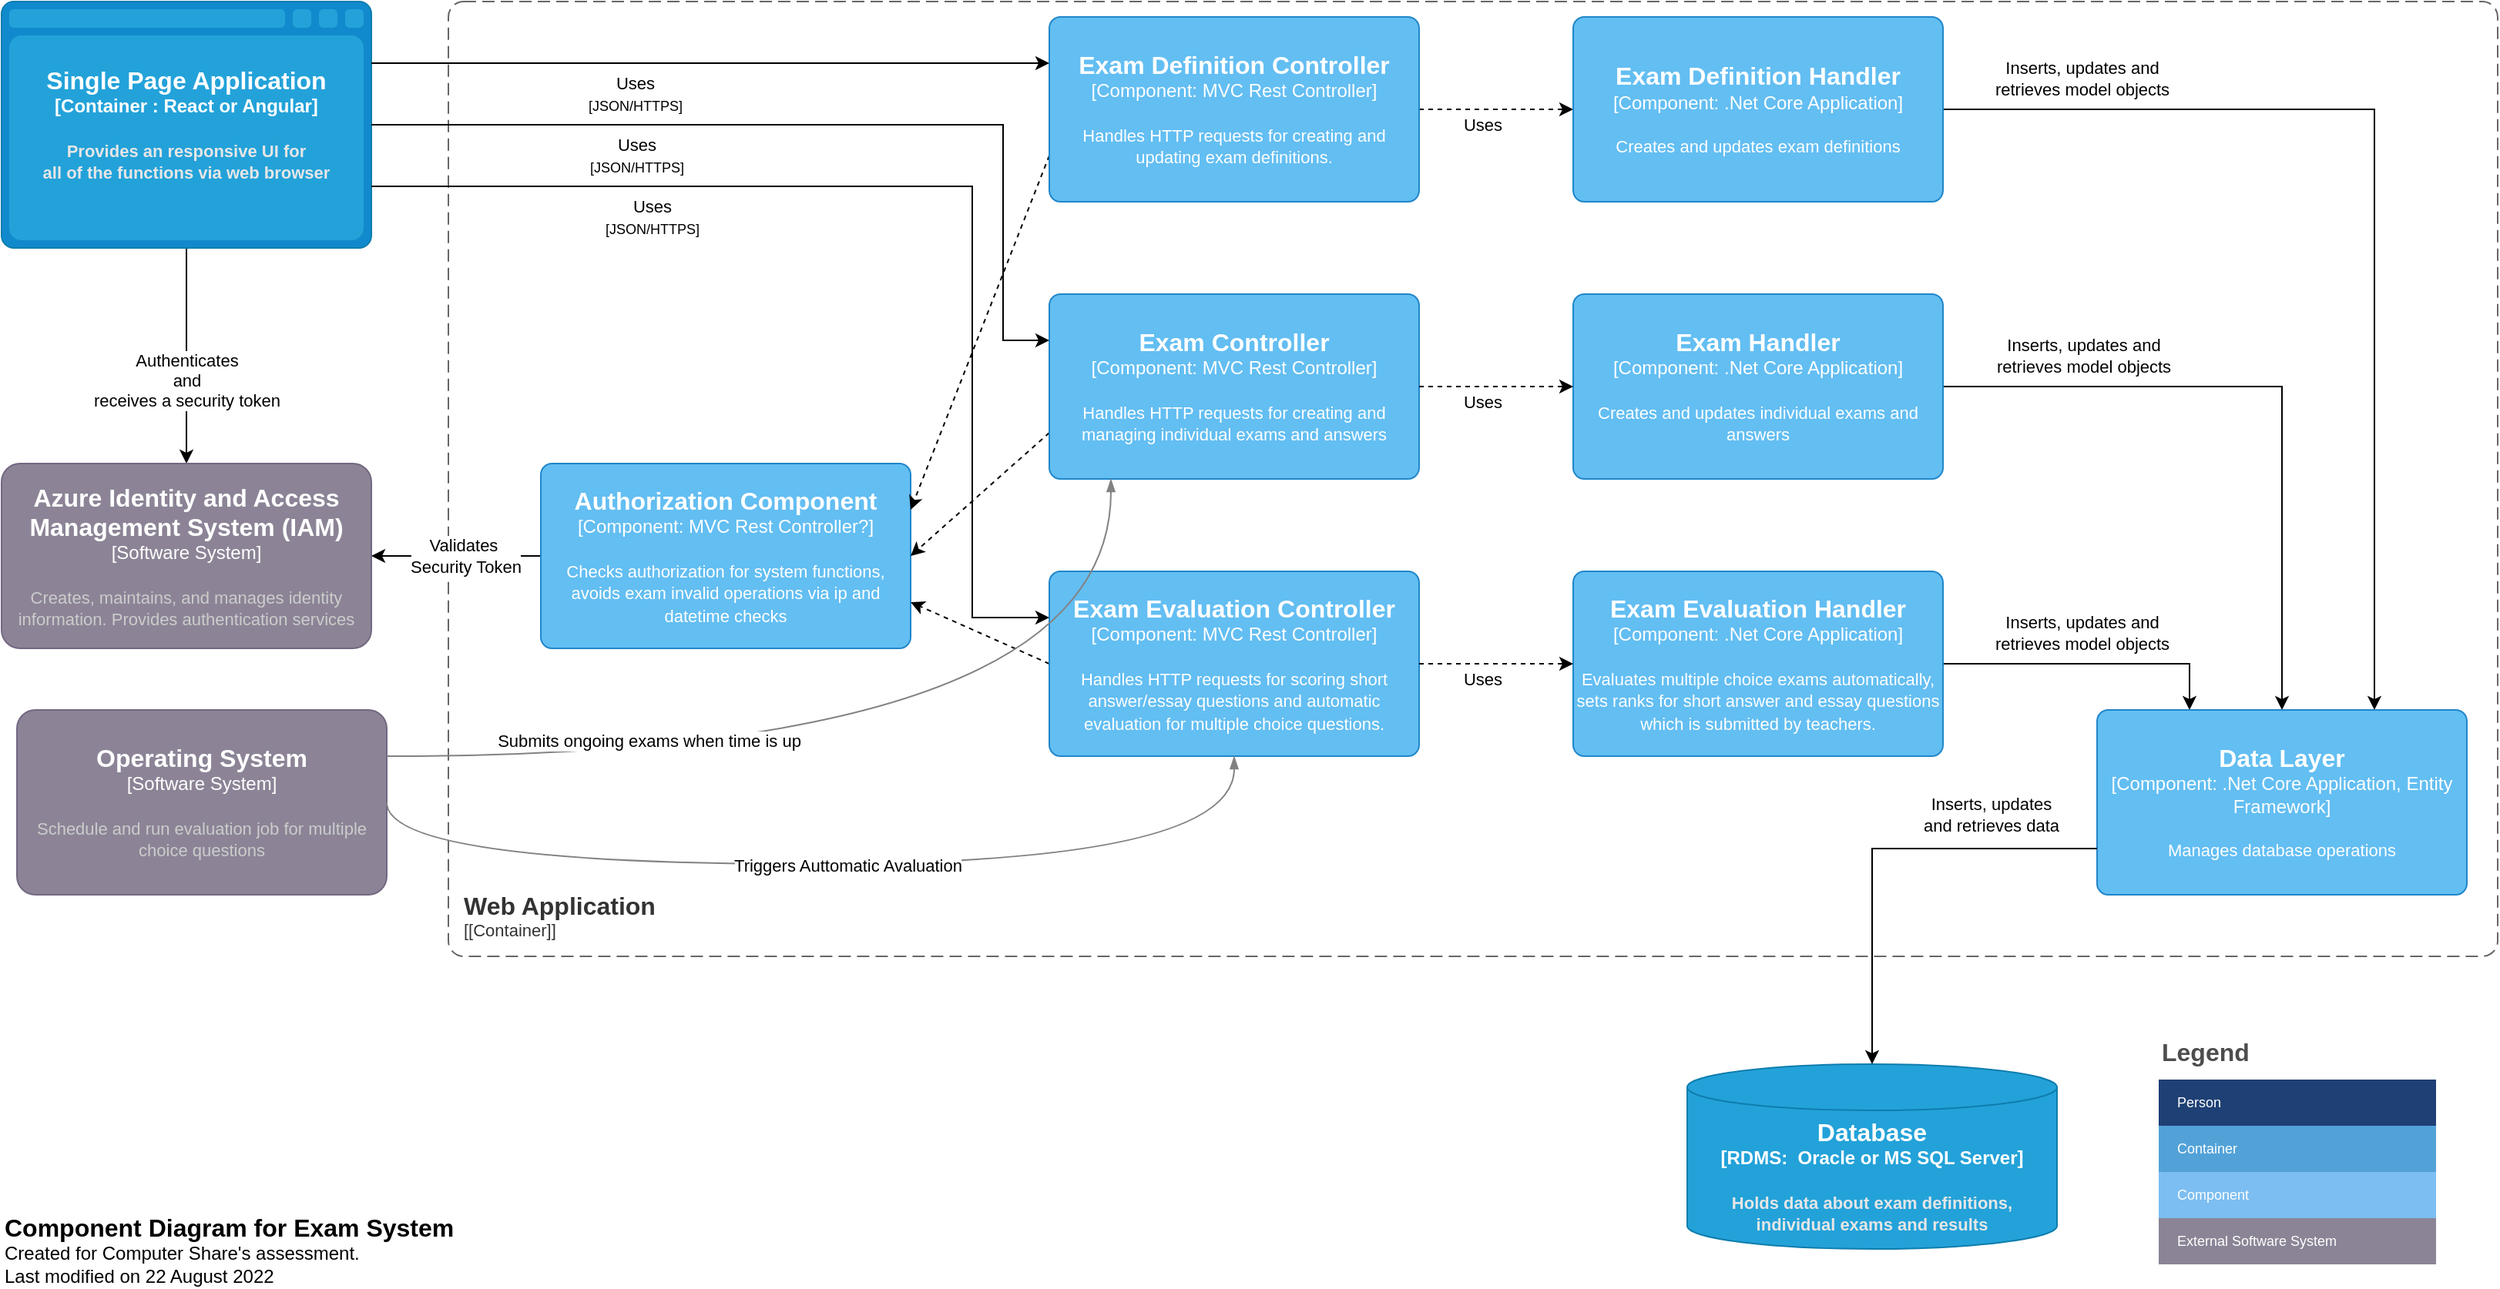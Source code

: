 <mxfile version="20.2.5" type="github">
  <diagram id="UyRPuzSYpdRJmJERUzkm" name="Page-1">
    <mxGraphModel dx="2500" dy="908" grid="1" gridSize="10" guides="1" tooltips="1" connect="1" arrows="1" fold="1" page="1" pageScale="1" pageWidth="827" pageHeight="1169" math="0" shadow="0">
      <root>
        <mxCell id="0" />
        <mxCell id="1" parent="0" />
        <object placeholders="1" c4Name="Web Application" c4Type="ContainerScopeBoundary" c4Application="[Container]" label="&lt;font style=&quot;font-size: 16px&quot;&gt;&lt;b&gt;&lt;div style=&quot;text-align: left&quot;&gt;%c4Name%&lt;/div&gt;&lt;/b&gt;&lt;/font&gt;&lt;div style=&quot;text-align: left&quot;&gt;[%c4Application%]&lt;/div&gt;" id="N0HlpnEwI89hhfbZXmFX-31">
          <mxCell style="rounded=1;fontSize=11;whiteSpace=wrap;html=1;dashed=1;arcSize=20;fillColor=none;strokeColor=#666666;fontColor=#333333;labelBackgroundColor=none;align=left;verticalAlign=bottom;labelBorderColor=none;spacingTop=0;spacing=10;dashPattern=8 4;metaEdit=1;rotatable=0;perimeter=rectanglePerimeter;noLabel=0;labelPadding=0;allowArrows=0;connectable=0;expand=0;recursiveResize=0;editable=1;pointerEvents=0;absoluteArcSize=1;points=[[0.25,0,0],[0.5,0,0],[0.75,0,0],[1,0.25,0],[1,0.5,0],[1,0.75,0],[0.75,1,0],[0.5,1,0],[0.25,1,0],[0,0.75,0],[0,0.5,0],[0,0.25,0]];" vertex="1" parent="1">
            <mxGeometry x="-510" y="30" width="1330" height="620" as="geometry" />
          </mxCell>
        </object>
        <mxCell id="N0HlpnEwI89hhfbZXmFX-4" style="edgeStyle=orthogonalEdgeStyle;rounded=0;orthogonalLoop=1;jettySize=auto;html=1;exitX=1;exitY=0.5;exitDx=0;exitDy=0;exitPerimeter=0;entryX=0.75;entryY=0;entryDx=0;entryDy=0;entryPerimeter=0;" edge="1" parent="1" source="N0HlpnEwI89hhfbZXmFX-50" target="N0HlpnEwI89hhfbZXmFX-64">
          <mxGeometry relative="1" as="geometry">
            <mxPoint x="40" y="760" as="sourcePoint" />
          </mxGeometry>
        </mxCell>
        <mxCell id="N0HlpnEwI89hhfbZXmFX-5" value="Inserts, updates and &lt;br&gt;retrieves model objects" style="edgeLabel;html=1;align=center;verticalAlign=middle;resizable=0;points=[];" vertex="1" connectable="0" parent="N0HlpnEwI89hhfbZXmFX-4">
          <mxGeometry x="-0.143" y="-1" relative="1" as="geometry">
            <mxPoint x="-189" y="-27" as="offset" />
          </mxGeometry>
        </mxCell>
        <mxCell id="N0HlpnEwI89hhfbZXmFX-6" style="edgeStyle=orthogonalEdgeStyle;rounded=0;orthogonalLoop=1;jettySize=auto;html=1;entryX=0.5;entryY=0;entryDx=0;entryDy=0;entryPerimeter=0;exitX=0.5;exitY=1;exitDx=0;exitDy=0;exitPerimeter=0;" edge="1" parent="1" source="N0HlpnEwI89hhfbZXmFX-20" target="N0HlpnEwI89hhfbZXmFX-17">
          <mxGeometry relative="1" as="geometry">
            <mxPoint x="540" y="760" as="sourcePoint" />
          </mxGeometry>
        </mxCell>
        <mxCell id="N0HlpnEwI89hhfbZXmFX-7" value="Authenticates&lt;br&gt;and&lt;br&gt;receives a security token" style="edgeLabel;html=1;align=center;verticalAlign=middle;resizable=0;points=[];" vertex="1" connectable="0" parent="N0HlpnEwI89hhfbZXmFX-6">
          <mxGeometry x="0.26" y="-2" relative="1" as="geometry">
            <mxPoint x="2" y="-2" as="offset" />
          </mxGeometry>
        </mxCell>
        <object placeholders="1" c4Type="Database" c4Container="RDMS" c4Technology=" Oracle or MS SQL Server" c4Description="Holds data about exam definitions,&#xa;individual exams and results" label="&lt;font style=&quot;font-size: 16px&quot;&gt;&lt;b&gt;%c4Type%&lt;/font&gt;&lt;div&gt;[%c4Container%:&amp;nbsp;%c4Technology%]&lt;/div&gt;&lt;br&gt;&lt;div&gt;&lt;font style=&quot;font-size: 11px&quot;&gt;&lt;font color=&quot;#E6E6E6&quot;&gt;%c4Description%&lt;/font&gt;&lt;/div&gt;" id="N0HlpnEwI89hhfbZXmFX-8">
          <mxCell style="shape=cylinder3;size=15;whiteSpace=wrap;html=1;boundedLbl=1;rounded=0;labelBackgroundColor=none;fillColor=#23A2D9;fontSize=12;fontColor=#ffffff;align=center;strokeColor=#0E7DAD;metaEdit=1;points=[[0.5,0,0],[1,0.25,0],[1,0.5,0],[1,0.75,0],[0.5,1,0],[0,0.75,0],[0,0.5,0],[0,0.25,0]];resizable=0;" vertex="1" parent="1">
            <mxGeometry x="294" y="720" width="240" height="120" as="geometry" />
          </mxCell>
        </object>
        <object placeholders="1" c4Name="Azure Identity and Access Management System (IAM)" c4Type="Software System" c4Description="Creates, maintains, and manages identity information. Provides authentication services" label="&lt;font style=&quot;font-size: 16px&quot;&gt;&lt;b&gt;%c4Name%&lt;/b&gt;&lt;/font&gt;&lt;div&gt;[%c4Type%]&lt;/div&gt;&lt;br&gt;&lt;div&gt;&lt;font style=&quot;font-size: 11px&quot;&gt;&lt;font color=&quot;#cccccc&quot;&gt;%c4Description%&lt;/font&gt;&lt;/div&gt;" id="N0HlpnEwI89hhfbZXmFX-17">
          <mxCell style="rounded=1;whiteSpace=wrap;html=1;labelBackgroundColor=none;fillColor=#8C8496;fontColor=#ffffff;align=center;arcSize=10;strokeColor=#736782;metaEdit=1;resizable=0;points=[[0.25,0,0],[0.5,0,0],[0.75,0,0],[1,0.25,0],[1,0.5,0],[1,0.75,0],[0.75,1,0],[0.5,1,0],[0.25,1,0],[0,0.75,0],[0,0.5,0],[0,0.25,0]];" vertex="1" parent="1">
            <mxGeometry x="-800" y="330" width="240" height="120" as="geometry" />
          </mxCell>
        </object>
        <object placeholders="1" c4Type="Single Page Application" c4Container="Container " c4Technology="React or Angular" c4Description="Provides an responsive UI for&#xa;all of the functions via web browser" label="&lt;font style=&quot;font-size: 16px&quot;&gt;&lt;b&gt;%c4Type%&lt;/font&gt;&lt;div&gt;[%c4Container%:&amp;nbsp;%c4Technology%]&lt;/div&gt;&lt;br&gt;&lt;div&gt;&lt;font style=&quot;font-size: 11px&quot;&gt;&lt;font color=&quot;#E6E6E6&quot;&gt;%c4Description%&lt;/font&gt;&lt;/div&gt;" id="N0HlpnEwI89hhfbZXmFX-20">
          <mxCell style="shape=mxgraph.c4.webBrowserContainer;whiteSpace=wrap;html=1;boundedLbl=1;rounded=0;labelBackgroundColor=none;fillColor=#118ACD;fontSize=12;fontColor=#ffffff;align=center;strokeColor=#0E7DAD;metaEdit=1;points=[[0.5,0,0],[1,0.25,0],[1,0.5,0],[1,0.75,0],[0.5,1,0],[0,0.75,0],[0,0.5,0],[0,0.25,0]];resizable=0;" vertex="1" parent="1">
            <mxGeometry x="-800" y="30" width="240" height="160" as="geometry" />
          </mxCell>
        </object>
        <mxCell id="N0HlpnEwI89hhfbZXmFX-21" style="edgeStyle=orthogonalEdgeStyle;rounded=0;orthogonalLoop=1;jettySize=auto;html=1;exitX=0;exitY=0.5;exitDx=0;exitDy=0;exitPerimeter=0;entryX=1;entryY=0.5;entryDx=0;entryDy=0;entryPerimeter=0;" edge="1" parent="1" source="N0HlpnEwI89hhfbZXmFX-32" target="N0HlpnEwI89hhfbZXmFX-17">
          <mxGeometry relative="1" as="geometry">
            <mxPoint x="370" y="650" as="sourcePoint" />
          </mxGeometry>
        </mxCell>
        <mxCell id="N0HlpnEwI89hhfbZXmFX-22" value="Validates&amp;nbsp;&lt;br&gt;Security Token" style="edgeLabel;html=1;align=center;verticalAlign=middle;resizable=0;points=[];" vertex="1" connectable="0" parent="N0HlpnEwI89hhfbZXmFX-21">
          <mxGeometry x="0.194" relative="1" as="geometry">
            <mxPoint x="16" as="offset" />
          </mxGeometry>
        </mxCell>
        <object placeholders="1" c4Name="Component Diagram for Exam System" c4Type="ContainerScopeBoundary" c4Description="Created for Computer Share&#39;s assessment.&#xa;Last modified on 22 August 2022" label="&lt;font style=&quot;font-size: 16px&quot;&gt;&lt;b&gt;&lt;div style=&quot;text-align: left&quot;&gt;%c4Name%&lt;/div&gt;&lt;/b&gt;&lt;/font&gt;&lt;div style=&quot;text-align: left&quot;&gt;%c4Description%&lt;/div&gt;" id="N0HlpnEwI89hhfbZXmFX-24">
          <mxCell style="text;html=1;strokeColor=none;fillColor=none;align=left;verticalAlign=top;whiteSpace=wrap;rounded=0;metaEdit=1;allowArrows=0;resizable=1;rotatable=0;connectable=0;recursiveResize=0;expand=0;pointerEvents=0;points=[[0.25,0,0],[0.5,0,0],[0.75,0,0],[1,0.25,0],[1,0.5,0],[1,0.75,0],[0.75,1,0],[0.5,1,0],[0.25,1,0],[0,0.75,0],[0,0.5,0],[0,0.25,0]];" vertex="1" parent="1">
            <mxGeometry x="-800" y="810" width="330" height="40" as="geometry" />
          </mxCell>
        </object>
        <mxCell id="N0HlpnEwI89hhfbZXmFX-25" value="Legend" style="align=left;fontSize=16;fontStyle=1;strokeColor=none;fillColor=none;fontColor=#4D4D4D;spacingTop=-8;resizable=0;" vertex="1" parent="1">
          <mxGeometry x="600" y="700" width="180" height="30" as="geometry" />
        </mxCell>
        <mxCell id="N0HlpnEwI89hhfbZXmFX-26" value="" style="shape=table;html=1;whiteSpace=wrap;startSize=0;container=1;collapsible=0;childLayout=tableLayout;fillColor=none;align=left;spacingLeft=10;strokeColor=none;rounded=1;arcSize=11;fontColor=#FFFFFF;resizable=0;points=[[0.25,0,0],[0.5,0,0],[0.75,0,0],[1,0.25,0],[1,0.5,0],[1,0.75,0],[0.75,1,0],[0.5,1,0],[0.25,1,0],[0,0.75,0],[0,0.5,0],[0,0.25,0]];fontSize=9;" vertex="1" parent="1">
          <mxGeometry x="600" y="730" width="180" height="120" as="geometry" />
        </mxCell>
        <mxCell id="N0HlpnEwI89hhfbZXmFX-27" value="Person" style="shape=partialRectangle;html=1;whiteSpace=wrap;connectable=0;fillColor=#1E4074;top=0;left=0;bottom=0;right=0;overflow=hidden;pointerEvents=1;align=left;spacingLeft=10;strokeColor=none;fontColor=#FFFFFF;fontSize=9;" vertex="1" parent="N0HlpnEwI89hhfbZXmFX-26">
          <mxGeometry width="180" height="30" as="geometry" />
        </mxCell>
        <mxCell id="N0HlpnEwI89hhfbZXmFX-28" value="Container" style="shape=partialRectangle;html=1;whiteSpace=wrap;connectable=0;fillColor=#52A2D8;top=0;left=0;bottom=0;right=0;overflow=hidden;pointerEvents=1;align=left;spacingLeft=10;fontColor=#FFFFFF;fontSize=9;" vertex="1" parent="N0HlpnEwI89hhfbZXmFX-26">
          <mxGeometry y="30" width="180" height="30" as="geometry" />
        </mxCell>
        <mxCell id="N0HlpnEwI89hhfbZXmFX-29" value="Component" style="shape=partialRectangle;html=1;whiteSpace=wrap;connectable=0;fillColor=#7CBEF1;top=0;left=0;bottom=0;right=0;overflow=hidden;pointerEvents=1;align=left;spacingLeft=10;fontColor=#FFFFFF;fontSize=9;" vertex="1" parent="N0HlpnEwI89hhfbZXmFX-26">
          <mxGeometry y="60" width="180" height="30" as="geometry" />
        </mxCell>
        <mxCell id="N0HlpnEwI89hhfbZXmFX-30" value="External Software System" style="shape=partialRectangle;html=1;whiteSpace=wrap;connectable=0;fillColor=#8B8496;top=0;left=0;bottom=0;right=0;overflow=hidden;pointerEvents=1;align=left;spacingLeft=10;fontColor=#FFFFFF;fontSize=9;" vertex="1" parent="N0HlpnEwI89hhfbZXmFX-26">
          <mxGeometry y="90" width="180" height="30" as="geometry" />
        </mxCell>
        <object placeholders="1" c4Name="Authorization Component" c4Type="Component" c4Technology="MVC Rest Controller?" c4Description="Checks authorization for system functions, avoids exam invalid operations via ip and datetime checks" label="&lt;font style=&quot;font-size: 16px&quot;&gt;&lt;b&gt;%c4Name%&lt;/b&gt;&lt;/font&gt;&lt;div&gt;[%c4Type%: %c4Technology%]&lt;/div&gt;&lt;br&gt;&lt;div&gt;&lt;font style=&quot;font-size: 11px&quot;&gt;%c4Description%&lt;/font&gt;&lt;/div&gt;" id="N0HlpnEwI89hhfbZXmFX-32">
          <mxCell style="rounded=1;whiteSpace=wrap;html=1;labelBackgroundColor=none;fillColor=#63BEF2;fontColor=#ffffff;align=center;arcSize=6;strokeColor=#2086C9;metaEdit=1;resizable=0;points=[[0.25,0,0],[0.5,0,0],[0.75,0,0],[1,0.25,0],[1,0.5,0],[1,0.75,0],[0.75,1,0],[0.5,1,0],[0.25,1,0],[0,0.75,0],[0,0.5,0],[0,0.25,0]];" vertex="1" parent="1">
            <mxGeometry x="-450" y="330" width="240" height="120" as="geometry" />
          </mxCell>
        </object>
        <mxCell id="N0HlpnEwI89hhfbZXmFX-49" style="rounded=0;orthogonalLoop=1;jettySize=auto;html=1;exitX=0;exitY=0.75;exitDx=0;exitDy=0;exitPerimeter=0;entryX=1;entryY=0.25;entryDx=0;entryDy=0;entryPerimeter=0;dashed=1;" edge="1" parent="1" source="N0HlpnEwI89hhfbZXmFX-33" target="N0HlpnEwI89hhfbZXmFX-32">
          <mxGeometry relative="1" as="geometry" />
        </mxCell>
        <mxCell id="N0HlpnEwI89hhfbZXmFX-55" style="edgeStyle=none;rounded=0;orthogonalLoop=1;jettySize=auto;html=1;exitX=1;exitY=0.5;exitDx=0;exitDy=0;exitPerimeter=0;entryX=0;entryY=0.5;entryDx=0;entryDy=0;entryPerimeter=0;dashed=1;" edge="1" parent="1" source="N0HlpnEwI89hhfbZXmFX-33" target="N0HlpnEwI89hhfbZXmFX-50">
          <mxGeometry relative="1" as="geometry" />
        </mxCell>
        <mxCell id="N0HlpnEwI89hhfbZXmFX-56" value="Uses" style="edgeLabel;html=1;align=center;verticalAlign=middle;resizable=0;points=[];" vertex="1" connectable="0" parent="N0HlpnEwI89hhfbZXmFX-55">
          <mxGeometry x="-0.36" relative="1" as="geometry">
            <mxPoint x="9" y="10" as="offset" />
          </mxGeometry>
        </mxCell>
        <object placeholders="1" c4Name="Exam Definition Controller" c4Type="Component" c4Technology="MVC Rest Controller" c4Description="Handles HTTP requests for creating and updating exam definitions." label="&lt;font style=&quot;font-size: 16px&quot;&gt;&lt;b&gt;%c4Name%&lt;/b&gt;&lt;/font&gt;&lt;div&gt;[%c4Type%: %c4Technology%]&lt;/div&gt;&lt;br&gt;&lt;div&gt;&lt;font style=&quot;font-size: 11px&quot;&gt;%c4Description%&lt;/font&gt;&lt;/div&gt;" id="N0HlpnEwI89hhfbZXmFX-33">
          <mxCell style="rounded=1;whiteSpace=wrap;html=1;labelBackgroundColor=none;fillColor=#63BEF2;fontColor=#ffffff;align=center;arcSize=6;strokeColor=#2086C9;metaEdit=1;resizable=0;points=[[0.25,0,0],[0.5,0,0],[0.75,0,0],[1,0.25,0],[1,0.5,0],[1,0.75,0],[0.75,1,0],[0.5,1,0],[0.25,1,0],[0,0.75,0],[0,0.5,0],[0,0.25,0]];" vertex="1" parent="1">
            <mxGeometry x="-120" y="40" width="240" height="120" as="geometry" />
          </mxCell>
        </object>
        <mxCell id="N0HlpnEwI89hhfbZXmFX-48" style="rounded=0;orthogonalLoop=1;jettySize=auto;html=1;exitX=0;exitY=0.75;exitDx=0;exitDy=0;exitPerimeter=0;dashed=1;entryX=1;entryY=0.5;entryDx=0;entryDy=0;entryPerimeter=0;" edge="1" parent="1" source="N0HlpnEwI89hhfbZXmFX-34" target="N0HlpnEwI89hhfbZXmFX-32">
          <mxGeometry relative="1" as="geometry" />
        </mxCell>
        <object placeholders="1" c4Name="Exam Controller" c4Type="Component" c4Technology="MVC Rest Controller" c4Description="Handles HTTP requests for creating and managing individual exams and answers" label="&lt;font style=&quot;font-size: 16px&quot;&gt;&lt;b&gt;%c4Name%&lt;/b&gt;&lt;/font&gt;&lt;div&gt;[%c4Type%: %c4Technology%]&lt;/div&gt;&lt;br&gt;&lt;div&gt;&lt;font style=&quot;font-size: 11px&quot;&gt;%c4Description%&lt;/font&gt;&lt;/div&gt;" id="N0HlpnEwI89hhfbZXmFX-34">
          <mxCell style="rounded=1;whiteSpace=wrap;html=1;labelBackgroundColor=none;fillColor=#63BEF2;fontColor=#ffffff;align=center;arcSize=6;strokeColor=#2086C9;metaEdit=1;resizable=0;points=[[0.25,0,0],[0.5,0,0],[0.75,0,0],[1,0.25,0],[1,0.5,0],[1,0.75,0],[0.75,1,0],[0.5,1,0],[0.25,1,0],[0,0.75,0],[0,0.5,0],[0,0.25,0]];" vertex="1" parent="1">
            <mxGeometry x="-120" y="220" width="240" height="120" as="geometry" />
          </mxCell>
        </object>
        <mxCell id="N0HlpnEwI89hhfbZXmFX-47" style="rounded=0;orthogonalLoop=1;jettySize=auto;html=1;exitX=0;exitY=0.5;exitDx=0;exitDy=0;exitPerimeter=0;entryX=1;entryY=0.75;entryDx=0;entryDy=0;entryPerimeter=0;dashed=1;" edge="1" parent="1" source="N0HlpnEwI89hhfbZXmFX-35" target="N0HlpnEwI89hhfbZXmFX-32">
          <mxGeometry relative="1" as="geometry" />
        </mxCell>
        <object placeholders="1" c4Name="Exam Evaluation Controller" c4Type="Component" c4Technology="MVC Rest Controller" c4Description="Handles HTTP requests for scoring short answer/essay questions and automatic evaluation for multiple choice questions." label="&lt;font style=&quot;font-size: 16px&quot;&gt;&lt;b&gt;%c4Name%&lt;/b&gt;&lt;/font&gt;&lt;div&gt;[%c4Type%: %c4Technology%]&lt;/div&gt;&lt;br&gt;&lt;div&gt;&lt;font style=&quot;font-size: 11px&quot;&gt;%c4Description%&lt;/font&gt;&lt;/div&gt;" id="N0HlpnEwI89hhfbZXmFX-35">
          <mxCell style="rounded=1;whiteSpace=wrap;html=1;labelBackgroundColor=none;fillColor=#63BEF2;fontColor=#ffffff;align=center;arcSize=6;strokeColor=#2086C9;metaEdit=1;resizable=0;points=[[0.25,0,0],[0.5,0,0],[0.75,0,0],[1,0.25,0],[1,0.5,0],[1,0.75,0],[0.75,1,0],[0.5,1,0],[0.25,1,0],[0,0.75,0],[0,0.5,0],[0,0.25,0]];" vertex="1" parent="1">
            <mxGeometry x="-120" y="400" width="240" height="120" as="geometry" />
          </mxCell>
        </object>
        <mxCell id="N0HlpnEwI89hhfbZXmFX-36" style="edgeStyle=orthogonalEdgeStyle;rounded=0;orthogonalLoop=1;jettySize=auto;html=1;exitX=1;exitY=0.5;exitDx=0;exitDy=0;exitPerimeter=0;entryX=0.5;entryY=0;entryDx=0;entryDy=0;entryPerimeter=0;" edge="1" parent="1" source="N0HlpnEwI89hhfbZXmFX-51" target="N0HlpnEwI89hhfbZXmFX-64">
          <mxGeometry relative="1" as="geometry">
            <mxPoint x="-110" y="800" as="sourcePoint" />
            <mxPoint x="290.08" y="810" as="targetPoint" />
          </mxGeometry>
        </mxCell>
        <mxCell id="N0HlpnEwI89hhfbZXmFX-37" value="Inserts, updates&amp;nbsp;and&lt;br&gt;retrieves model objects" style="edgeLabel;html=1;align=center;verticalAlign=middle;resizable=0;points=[];" vertex="1" connectable="0" parent="N0HlpnEwI89hhfbZXmFX-36">
          <mxGeometry x="-0.143" y="-1" relative="1" as="geometry">
            <mxPoint x="-94" y="-21" as="offset" />
          </mxGeometry>
        </mxCell>
        <mxCell id="N0HlpnEwI89hhfbZXmFX-38" style="edgeStyle=orthogonalEdgeStyle;rounded=0;orthogonalLoop=1;jettySize=auto;html=1;exitX=1;exitY=0.5;exitDx=0;exitDy=0;exitPerimeter=0;entryX=0.25;entryY=0;entryDx=0;entryDy=0;entryPerimeter=0;" edge="1" parent="1" source="N0HlpnEwI89hhfbZXmFX-54" target="N0HlpnEwI89hhfbZXmFX-64">
          <mxGeometry relative="1" as="geometry">
            <mxPoint x="-120" y="860" as="sourcePoint" />
            <mxPoint x="-60" y="730" as="targetPoint" />
          </mxGeometry>
        </mxCell>
        <mxCell id="N0HlpnEwI89hhfbZXmFX-39" value="Inserts, updates&amp;nbsp;and&lt;br&gt;retrieves model objects" style="edgeLabel;html=1;align=center;verticalAlign=middle;resizable=0;points=[];" vertex="1" connectable="0" parent="N0HlpnEwI89hhfbZXmFX-38">
          <mxGeometry x="-0.143" y="-1" relative="1" as="geometry">
            <mxPoint x="8" y="-21" as="offset" />
          </mxGeometry>
        </mxCell>
        <mxCell id="N0HlpnEwI89hhfbZXmFX-40" style="edgeStyle=orthogonalEdgeStyle;rounded=0;orthogonalLoop=1;jettySize=auto;html=1;exitX=1;exitY=0.25;exitDx=0;exitDy=0;exitPerimeter=0;entryX=0;entryY=0.25;entryDx=0;entryDy=0;entryPerimeter=0;" edge="1" parent="1" source="N0HlpnEwI89hhfbZXmFX-20" target="N0HlpnEwI89hhfbZXmFX-33">
          <mxGeometry relative="1" as="geometry">
            <mxPoint x="-300" y="120" as="sourcePoint" />
            <mxPoint x="-380" y="250" as="targetPoint" />
          </mxGeometry>
        </mxCell>
        <mxCell id="N0HlpnEwI89hhfbZXmFX-41" value="Uses&lt;br&gt;&lt;font style=&quot;font-size: 9px;&quot;&gt;[JSON/HTTPS]&lt;/font&gt;" style="edgeLabel;html=1;align=center;verticalAlign=middle;resizable=0;points=[];" vertex="1" connectable="0" parent="N0HlpnEwI89hhfbZXmFX-40">
          <mxGeometry x="-0.277" y="2" relative="1" as="geometry">
            <mxPoint x="12" y="22" as="offset" />
          </mxGeometry>
        </mxCell>
        <mxCell id="N0HlpnEwI89hhfbZXmFX-42" style="edgeStyle=orthogonalEdgeStyle;rounded=0;orthogonalLoop=1;jettySize=auto;html=1;exitX=1;exitY=0.5;exitDx=0;exitDy=0;exitPerimeter=0;entryX=0;entryY=0.25;entryDx=0;entryDy=0;entryPerimeter=0;" edge="1" parent="1" source="N0HlpnEwI89hhfbZXmFX-20" target="N0HlpnEwI89hhfbZXmFX-34">
          <mxGeometry relative="1" as="geometry">
            <mxPoint x="-490" y="190" as="sourcePoint" />
            <mxPoint y="240" as="targetPoint" />
            <Array as="points">
              <mxPoint x="-150" y="110" />
              <mxPoint x="-150" y="250" />
            </Array>
          </mxGeometry>
        </mxCell>
        <mxCell id="N0HlpnEwI89hhfbZXmFX-43" value="Uses&lt;br&gt;&lt;font style=&quot;font-size: 9px;&quot;&gt;[JSON/HTTPS]&lt;/font&gt;" style="edgeLabel;html=1;align=center;verticalAlign=middle;resizable=0;points=[];" vertex="1" connectable="0" parent="N0HlpnEwI89hhfbZXmFX-42">
          <mxGeometry x="-0.277" y="2" relative="1" as="geometry">
            <mxPoint x="-38" y="22" as="offset" />
          </mxGeometry>
        </mxCell>
        <mxCell id="N0HlpnEwI89hhfbZXmFX-44" style="edgeStyle=orthogonalEdgeStyle;rounded=0;orthogonalLoop=1;jettySize=auto;html=1;exitX=1;exitY=0.75;exitDx=0;exitDy=0;exitPerimeter=0;entryX=0;entryY=0.25;entryDx=0;entryDy=0;entryPerimeter=0;" edge="1" parent="1" source="N0HlpnEwI89hhfbZXmFX-20" target="N0HlpnEwI89hhfbZXmFX-35">
          <mxGeometry relative="1" as="geometry">
            <mxPoint x="-520" y="120" as="sourcePoint" />
            <mxPoint x="10" y="250" as="targetPoint" />
            <Array as="points">
              <mxPoint x="-170" y="150" />
              <mxPoint x="-170" y="430" />
            </Array>
          </mxGeometry>
        </mxCell>
        <mxCell id="N0HlpnEwI89hhfbZXmFX-45" value="Uses&lt;br&gt;&lt;font style=&quot;font-size: 9px;&quot;&gt;[JSON/HTTPS]&lt;/font&gt;" style="edgeLabel;html=1;align=center;verticalAlign=middle;resizable=0;points=[];" vertex="1" connectable="0" parent="N0HlpnEwI89hhfbZXmFX-44">
          <mxGeometry x="-0.277" y="2" relative="1" as="geometry">
            <mxPoint x="-79" y="22" as="offset" />
          </mxGeometry>
        </mxCell>
        <object placeholders="1" c4Name="Exam Definition Handler" c4Type="Component" c4Technology=".Net Core Application" c4Description="Creates and updates exam definitions" label="&lt;font style=&quot;font-size: 16px&quot;&gt;&lt;b&gt;%c4Name%&lt;/b&gt;&lt;/font&gt;&lt;div&gt;[%c4Type%: %c4Technology%]&lt;/div&gt;&lt;br&gt;&lt;div&gt;&lt;font style=&quot;font-size: 11px&quot;&gt;%c4Description%&lt;/font&gt;&lt;/div&gt;" id="N0HlpnEwI89hhfbZXmFX-50">
          <mxCell style="rounded=1;whiteSpace=wrap;html=1;labelBackgroundColor=none;fillColor=#63BEF2;fontColor=#ffffff;align=center;arcSize=6;strokeColor=#2086C9;metaEdit=1;resizable=0;points=[[0.25,0,0],[0.5,0,0],[0.75,0,0],[1,0.25,0],[1,0.5,0],[1,0.75,0],[0.75,1,0],[0.5,1,0],[0.25,1,0],[0,0.75,0],[0,0.5,0],[0,0.25,0]];" vertex="1" parent="1">
            <mxGeometry x="220" y="40" width="240" height="120" as="geometry" />
          </mxCell>
        </object>
        <object placeholders="1" c4Name="Exam Handler" c4Type="Component" c4Technology=".Net Core Application" c4Description="Creates and updates individual exams and answers" label="&lt;font style=&quot;font-size: 16px&quot;&gt;&lt;b&gt;%c4Name%&lt;/b&gt;&lt;/font&gt;&lt;div&gt;[%c4Type%: %c4Technology%]&lt;/div&gt;&lt;br&gt;&lt;div&gt;&lt;font style=&quot;font-size: 11px&quot;&gt;%c4Description%&lt;/font&gt;&lt;/div&gt;" id="N0HlpnEwI89hhfbZXmFX-51">
          <mxCell style="rounded=1;whiteSpace=wrap;html=1;labelBackgroundColor=none;fillColor=#63BEF2;fontColor=#ffffff;align=center;arcSize=6;strokeColor=#2086C9;metaEdit=1;resizable=0;points=[[0.25,0,0],[0.5,0,0],[0.75,0,0],[1,0.25,0],[1,0.5,0],[1,0.75,0],[0.75,1,0],[0.5,1,0],[0.25,1,0],[0,0.75,0],[0,0.5,0],[0,0.25,0]];" vertex="1" parent="1">
            <mxGeometry x="220" y="220" width="240" height="120" as="geometry" />
          </mxCell>
        </object>
        <object placeholders="1" c4Name="Exam Evaluation Handler" c4Type="Component" c4Technology=".Net Core Application" c4Description="Evaluates multiple choice exams automatically,&#xa;sets ranks for short answer and essay questions which is submitted by teachers." label="&lt;font style=&quot;font-size: 16px&quot;&gt;&lt;b&gt;%c4Name%&lt;/b&gt;&lt;/font&gt;&lt;div&gt;[%c4Type%: %c4Technology%]&lt;/div&gt;&lt;br&gt;&lt;div&gt;&lt;font style=&quot;font-size: 11px&quot;&gt;%c4Description%&lt;/font&gt;&lt;/div&gt;" id="N0HlpnEwI89hhfbZXmFX-54">
          <mxCell style="rounded=1;whiteSpace=wrap;html=1;labelBackgroundColor=none;fillColor=#63BEF2;fontColor=#ffffff;align=center;arcSize=6;strokeColor=#2086C9;metaEdit=1;resizable=0;points=[[0.25,0,0],[0.5,0,0],[0.75,0,0],[1,0.25,0],[1,0.5,0],[1,0.75,0],[0.75,1,0],[0.5,1,0],[0.25,1,0],[0,0.75,0],[0,0.5,0],[0,0.25,0]];" vertex="1" parent="1">
            <mxGeometry x="220" y="400" width="240" height="120" as="geometry" />
          </mxCell>
        </object>
        <mxCell id="N0HlpnEwI89hhfbZXmFX-57" style="edgeStyle=none;rounded=0;orthogonalLoop=1;jettySize=auto;html=1;dashed=1;" edge="1" parent="1" source="N0HlpnEwI89hhfbZXmFX-34" target="N0HlpnEwI89hhfbZXmFX-51">
          <mxGeometry relative="1" as="geometry">
            <mxPoint x="130" y="110" as="sourcePoint" />
            <mxPoint x="230" y="110" as="targetPoint" />
          </mxGeometry>
        </mxCell>
        <mxCell id="N0HlpnEwI89hhfbZXmFX-58" value="Uses" style="edgeLabel;html=1;align=center;verticalAlign=middle;resizable=0;points=[];" vertex="1" connectable="0" parent="N0HlpnEwI89hhfbZXmFX-57">
          <mxGeometry x="-0.36" relative="1" as="geometry">
            <mxPoint x="9" y="10" as="offset" />
          </mxGeometry>
        </mxCell>
        <mxCell id="N0HlpnEwI89hhfbZXmFX-59" style="edgeStyle=none;rounded=0;orthogonalLoop=1;jettySize=auto;html=1;exitX=1;exitY=0.5;exitDx=0;exitDy=0;exitPerimeter=0;entryX=0;entryY=0.5;entryDx=0;entryDy=0;entryPerimeter=0;dashed=1;" edge="1" parent="1" source="N0HlpnEwI89hhfbZXmFX-35" target="N0HlpnEwI89hhfbZXmFX-54">
          <mxGeometry relative="1" as="geometry">
            <mxPoint x="140" y="120" as="sourcePoint" />
            <mxPoint x="240" y="120" as="targetPoint" />
          </mxGeometry>
        </mxCell>
        <mxCell id="N0HlpnEwI89hhfbZXmFX-60" value="Uses" style="edgeLabel;html=1;align=center;verticalAlign=middle;resizable=0;points=[];" vertex="1" connectable="0" parent="N0HlpnEwI89hhfbZXmFX-59">
          <mxGeometry x="-0.36" relative="1" as="geometry">
            <mxPoint x="9" y="10" as="offset" />
          </mxGeometry>
        </mxCell>
        <object placeholders="1" c4Name="Operating System" c4Type="Software System" c4Description="Schedule and run evaluation job for multiple choice questions" label="&lt;font style=&quot;font-size: 16px&quot;&gt;&lt;b&gt;%c4Name%&lt;/b&gt;&lt;/font&gt;&lt;div&gt;[%c4Type%]&lt;/div&gt;&lt;br&gt;&lt;div&gt;&lt;font style=&quot;font-size: 11px&quot;&gt;&lt;font color=&quot;#cccccc&quot;&gt;%c4Description%&lt;/font&gt;&lt;/div&gt;" id="N0HlpnEwI89hhfbZXmFX-61">
          <mxCell style="rounded=1;whiteSpace=wrap;html=1;labelBackgroundColor=none;fillColor=#8C8496;fontColor=#ffffff;align=center;arcSize=10;strokeColor=#736782;metaEdit=1;resizable=0;points=[[0.25,0,0],[0.5,0,0],[0.75,0,0],[1,0.25,0],[1,0.5,0],[1,0.75,0],[0.75,1,0],[0.5,1,0],[0.25,1,0],[0,0.75,0],[0,0.5,0],[0,0.25,0]];" vertex="1" parent="1">
            <mxGeometry x="-790" y="490" width="240" height="120" as="geometry" />
          </mxCell>
        </object>
        <object placeholders="1" c4Type="Relationship" id="N0HlpnEwI89hhfbZXmFX-62">
          <mxCell style="endArrow=blockThin;html=1;fontSize=10;fontColor=#404040;strokeWidth=1;endFill=1;strokeColor=#828282;elbow=vertical;metaEdit=1;jumpStyle=arc;jumpSize=16;rounded=0;edgeStyle=orthogonalEdgeStyle;exitX=1;exitY=0.5;exitDx=0;exitDy=0;exitPerimeter=0;entryX=0.5;entryY=1;entryDx=0;entryDy=0;entryPerimeter=0;curved=1;" edge="1" parent="1" source="N0HlpnEwI89hhfbZXmFX-61" target="N0HlpnEwI89hhfbZXmFX-35">
            <mxGeometry width="240" relative="1" as="geometry">
              <mxPoint x="-270" y="560" as="sourcePoint" />
              <mxPoint x="-30" y="560" as="targetPoint" />
              <Array as="points">
                <mxPoint x="-550" y="590" />
                <mxPoint y="590" />
              </Array>
            </mxGeometry>
          </mxCell>
        </object>
        <mxCell id="N0HlpnEwI89hhfbZXmFX-63" value="Triggers Auttomatic Avaluation" style="edgeLabel;html=1;align=center;verticalAlign=middle;resizable=0;points=[];" vertex="1" connectable="0" parent="N0HlpnEwI89hhfbZXmFX-62">
          <mxGeometry x="0.023" y="-1" relative="1" as="geometry">
            <mxPoint x="1" as="offset" />
          </mxGeometry>
        </mxCell>
        <object placeholders="1" c4Name="Data Layer" c4Type="Component" c4Technology=".Net Core Application, Entity Framework" c4Description="Manages database operations" label="&lt;font style=&quot;font-size: 16px&quot;&gt;&lt;b&gt;%c4Name%&lt;/b&gt;&lt;/font&gt;&lt;div&gt;[%c4Type%: %c4Technology%]&lt;/div&gt;&lt;br&gt;&lt;div&gt;&lt;font style=&quot;font-size: 11px&quot;&gt;%c4Description%&lt;/font&gt;&lt;/div&gt;" id="N0HlpnEwI89hhfbZXmFX-64">
          <mxCell style="rounded=1;whiteSpace=wrap;html=1;labelBackgroundColor=none;fillColor=#63BEF2;fontColor=#ffffff;align=center;arcSize=6;strokeColor=#2086C9;metaEdit=1;resizable=0;points=[[0.25,0,0],[0.5,0,0],[0.75,0,0],[1,0.25,0],[1,0.5,0],[1,0.75,0],[0.75,1,0],[0.5,1,0],[0.25,1,0],[0,0.75,0],[0,0.5,0],[0,0.25,0]];" vertex="1" parent="1">
            <mxGeometry x="560" y="490" width="240" height="120" as="geometry" />
          </mxCell>
        </object>
        <mxCell id="N0HlpnEwI89hhfbZXmFX-65" style="edgeStyle=orthogonalEdgeStyle;rounded=0;orthogonalLoop=1;jettySize=auto;html=1;exitX=0;exitY=0.75;exitDx=0;exitDy=0;exitPerimeter=0;entryX=0.5;entryY=0;entryDx=0;entryDy=0;entryPerimeter=0;" edge="1" parent="1" source="N0HlpnEwI89hhfbZXmFX-64" target="N0HlpnEwI89hhfbZXmFX-8">
          <mxGeometry relative="1" as="geometry">
            <mxPoint x="360" y="620" as="sourcePoint" />
            <mxPoint x="520" y="650" as="targetPoint" />
          </mxGeometry>
        </mxCell>
        <mxCell id="N0HlpnEwI89hhfbZXmFX-66" value="Inserts, updates&lt;br&gt;and&amp;nbsp;retrieves data" style="edgeLabel;html=1;align=center;verticalAlign=middle;resizable=0;points=[];" vertex="1" connectable="0" parent="N0HlpnEwI89hhfbZXmFX-65">
          <mxGeometry x="-0.143" y="-1" relative="1" as="geometry">
            <mxPoint x="53" y="-21" as="offset" />
          </mxGeometry>
        </mxCell>
        <object placeholders="1" c4Type="Relationship" id="N0HlpnEwI89hhfbZXmFX-67">
          <mxCell style="endArrow=blockThin;html=1;fontSize=10;fontColor=#404040;strokeWidth=1;endFill=1;strokeColor=#828282;elbow=vertical;metaEdit=1;jumpStyle=arc;jumpSize=16;rounded=0;edgeStyle=orthogonalEdgeStyle;curved=1;exitX=1;exitY=0.25;exitDx=0;exitDy=0;exitPerimeter=0;" edge="1" parent="1" source="N0HlpnEwI89hhfbZXmFX-61" target="N0HlpnEwI89hhfbZXmFX-34">
            <mxGeometry width="240" relative="1" as="geometry">
              <mxPoint x="-540" y="560" as="sourcePoint" />
              <mxPoint x="10" y="530" as="targetPoint" />
              <Array as="points">
                <mxPoint x="-80" y="520" />
              </Array>
            </mxGeometry>
          </mxCell>
        </object>
        <mxCell id="N0HlpnEwI89hhfbZXmFX-68" value="Submits ongoing exams when time is up" style="edgeLabel;html=1;align=center;verticalAlign=middle;resizable=0;points=[];" vertex="1" connectable="0" parent="N0HlpnEwI89hhfbZXmFX-67">
          <mxGeometry x="0.023" y="-1" relative="1" as="geometry">
            <mxPoint x="-163" y="-11" as="offset" />
          </mxGeometry>
        </mxCell>
      </root>
    </mxGraphModel>
  </diagram>
</mxfile>
